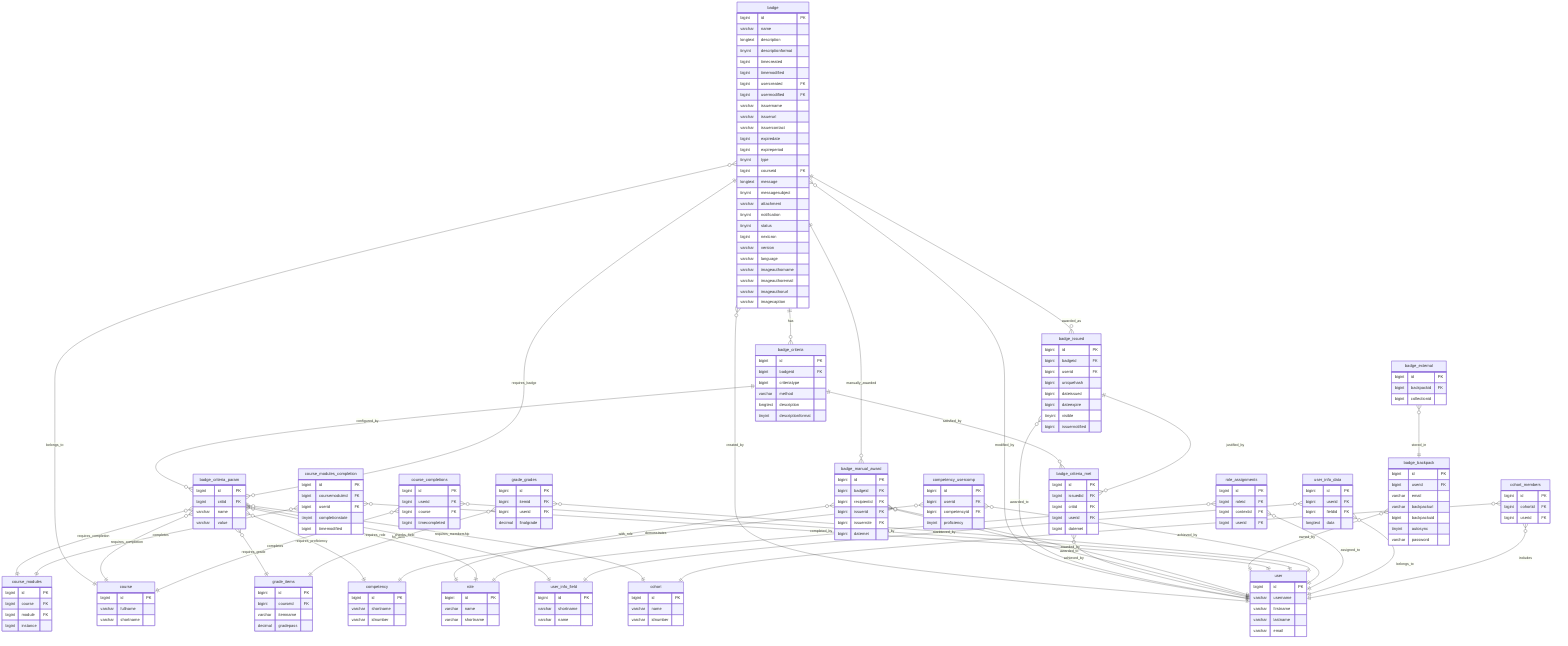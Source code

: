 erDiagram
    %% Core Badge Tables
    badge {
        bigint id PK
        varchar name
        longtext description
        tinyint descriptionformat
        bigint timecreated
        bigint timemodified
        bigint usercreated FK
        bigint usermodified FK
        varchar issuername
        varchar issuerurl
        varchar issuercontact
        bigint expiredate
        bigint expireperiod
        tinyint type
        bigint courseid FK
        longtext message
        tinyint messagesubject
        varchar attachment
        tinyint notification
        tinyint status
        bigint nextcron
        varchar version
        varchar language
        varchar imageauthorname
        varchar imageauthoremail
        varchar imageauthorurl
        varchar imagecaption
    }

    badge_criteria {
        bigint id PK
        bigint badgeid FK
        bigint criteriatype
        varchar method
        longtext description
        tinyint descriptionformat
    }

    badge_criteria_param {
        bigint id PK
        bigint critid FK
        varchar name
        varchar value
    }

    badge_criteria_met {
        bigint id PK
        bigint issuedid FK
        bigint critid FK
        bigint userid FK
        bigint datemet
    }

    badge_issued {
        bigint id PK
        bigint badgeid FK
        bigint userid FK
        bigint uniquehash
        bigint dateissued
        bigint dateexpire
        tinyint visible
        bigint issuernotified
    }

    badge_manual_award {
        bigint id PK
        bigint badgeid FK
        bigint recipientid FK
        bigint issuerid FK
        bigint issuerrole FK
        bigint datemet
    }

    %% External Badge Integration
    badge_external {
        bigint id PK
        bigint backpackid FK
        bigint collectionid
    }

    badge_backpack {
        bigint id PK
        bigint userid FK
        varchar email
        varchar backpackurl
        bigint backpackuid
        tinyint autosync
        varchar password
    }

    %% Related Core Tables
    user {
        bigint id PK
        varchar username
        varchar firstname
        varchar lastname
        varchar email
    }

    course {
        bigint id PK
        varchar fullname
        varchar shortname
    }

    course_modules {
        bigint id PK
        bigint course FK
        bigint module FK
        bigint instance
    }

    course_completions {
        bigint id PK
        bigint userid FK
        bigint course FK
        bigint timecompleted
    }

    %% Competency Integration (for badges)
    competency_usercomp {
        bigint id PK
        bigint userid FK
        bigint competencyid FK
        tinyint proficiency
    }

    competency {
        bigint id PK
        varchar shortname
        varchar idnumber
    }

    %% Role-based criteria
    role {
        bigint id PK
        varchar name
        varchar shortname
    }

    role_assignments {
        bigint id PK
        bigint roleid FK
        bigint contextid FK
        bigint userid FK
    }

    %% Activity completion for badges
    course_modules_completion {
        bigint id PK
        bigint coursemoduleid FK
        bigint userid FK
        tinyint completionstate
        bigint timemodified
    }

    %% Grade-based criteria
    grade_items {
        bigint id PK
        bigint courseid FK
        varchar itemname
        decimal gradepass
    }

    grade_grades {
        bigint id PK
        bigint itemid FK
        bigint userid FK
        decimal finalgrade
    }

    %% Profile field criteria
    user_info_field {
        bigint id PK
        varchar shortname
        varchar name
    }

    user_info_data {
        bigint id PK
        bigint userid FK
        bigint fieldid FK
        longtext data
    }

    %% Cohort membership criteria
    cohort {
        bigint id PK
        varchar name
        varchar idnumber
    }

    cohort_members {
        bigint id PK
        bigint cohortid FK
        bigint userid FK
    }

    %% RELATIONSHIPS

    %% Core Badge Relationships
    badge ||--o{ badge_criteria : "has"
    badge }o--|| course : "belongs_to"
    badge }o--|| user : "created_by"
    badge }o--|| user : "modified_by"

    %% Criteria Relationships
    badge_criteria ||--o{ badge_criteria_param : "configured_by"
    badge_criteria ||--o{ badge_criteria_met : "satisfied_by"

    %% Issuance Relationships
    badge ||--o{ badge_issued : "awarded_as"
    badge_issued }o--|| user : "awarded_to"
    badge_issued ||--o{ badge_criteria_met : "justified_by"
    badge_criteria_met }o--|| user : "achieved_by"

    %% Manual Award Relationships
    badge ||--o{ badge_manual_award : "manually_awarded"
    badge_manual_award }o--|| user : "awarded_to"
    badge_manual_award }o--|| user : "awarded_by"
    badge_manual_award }o--|| role : "with_role"

    %% External Badge Relationships
    badge_external }o--|| badge_backpack : "stored_in"
    badge_backpack }o--|| user : "owned_by"

    %% Criteria Type Relationships
    %% Activity completion criteria
    badge_criteria_param }o--|| course_modules : "requires_completion"
    course_modules_completion }o--|| user : "completed_by"
    course_modules_completion }o--|| course_modules : "completes"

    %% Course completion criteria
    badge_criteria_param }o--|| course : "requires_completion"
    course_completions }o--|| user : "completed_by"
    course_completions }o--|| course : "completes"

    %% Grade criteria
    badge_criteria_param }o--|| grade_items : "requires_grade"
    grade_grades }o--|| user : "achieved_by"
    grade_grades }o--|| grade_items : "for_item"

    %% Competency criteria
    badge_criteria_param }o--|| competency : "requires_proficiency"
    competency_usercomp }o--|| user : "achieved_by"
    competency_usercomp }o--|| competency : "demonstrates"

    %% Role criteria
    badge_criteria_param }o--|| role : "requires_role"
    role_assignments }o--|| user : "assigned_to"
    role_assignments }o--|| role : "assigns"

    %% Profile field criteria
    badge_criteria_param }o--|| user_info_field : "checks_field"
    user_info_data }o--|| user : "belongs_to"
    user_info_data }o--|| user_info_field : "stores"

    %% Cohort membership criteria
    badge_criteria_param }o--|| cohort : "requires_membership"
    cohort_members }o--|| user : "includes"
    cohort_members }o--|| cohort : "member_of"

    %% Badge dependency criteria
    badge_criteria_param }o--|| badge : "requires_badge"